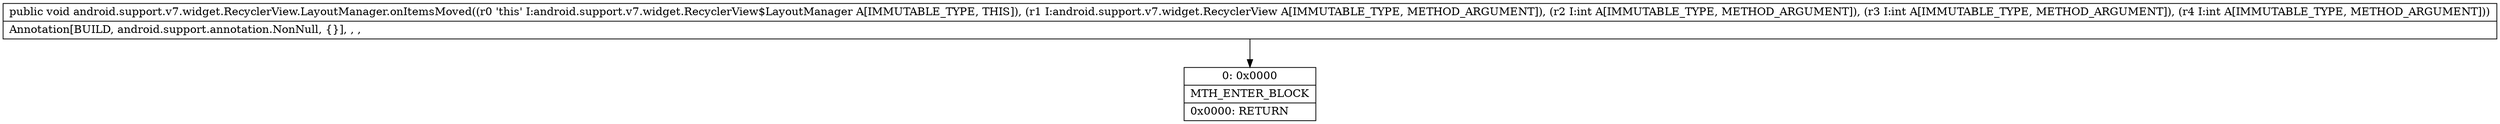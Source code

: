 digraph "CFG forandroid.support.v7.widget.RecyclerView.LayoutManager.onItemsMoved(Landroid\/support\/v7\/widget\/RecyclerView;III)V" {
Node_0 [shape=record,label="{0\:\ 0x0000|MTH_ENTER_BLOCK\l|0x0000: RETURN   \l}"];
MethodNode[shape=record,label="{public void android.support.v7.widget.RecyclerView.LayoutManager.onItemsMoved((r0 'this' I:android.support.v7.widget.RecyclerView$LayoutManager A[IMMUTABLE_TYPE, THIS]), (r1 I:android.support.v7.widget.RecyclerView A[IMMUTABLE_TYPE, METHOD_ARGUMENT]), (r2 I:int A[IMMUTABLE_TYPE, METHOD_ARGUMENT]), (r3 I:int A[IMMUTABLE_TYPE, METHOD_ARGUMENT]), (r4 I:int A[IMMUTABLE_TYPE, METHOD_ARGUMENT]))  | Annotation[BUILD, android.support.annotation.NonNull, \{\}], , , \l}"];
MethodNode -> Node_0;
}

